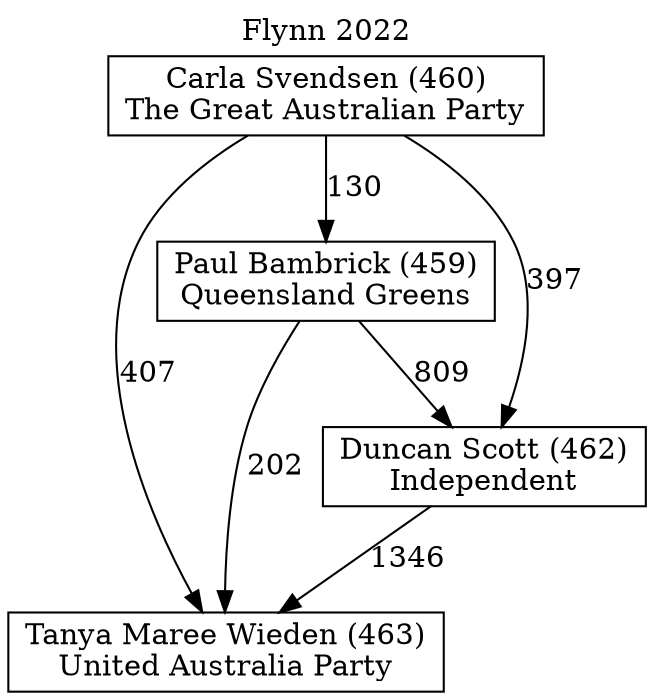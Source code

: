 // House preference flow
digraph "Tanya Maree Wieden (463)_Flynn_2022" {
	graph [label="Flynn 2022" labelloc=t mclimit=10]
	node [shape=box]
	"Paul Bambrick (459)" [label="Paul Bambrick (459)
Queensland Greens"]
	"Carla Svendsen (460)" [label="Carla Svendsen (460)
The Great Australian Party"]
	"Tanya Maree Wieden (463)" [label="Tanya Maree Wieden (463)
United Australia Party"]
	"Duncan Scott (462)" [label="Duncan Scott (462)
Independent"]
	"Duncan Scott (462)" -> "Tanya Maree Wieden (463)" [label=1346]
	"Carla Svendsen (460)" -> "Paul Bambrick (459)" [label=130]
	"Paul Bambrick (459)" -> "Duncan Scott (462)" [label=809]
	"Carla Svendsen (460)" -> "Tanya Maree Wieden (463)" [label=407]
	"Carla Svendsen (460)" -> "Duncan Scott (462)" [label=397]
	"Paul Bambrick (459)" -> "Tanya Maree Wieden (463)" [label=202]
}
